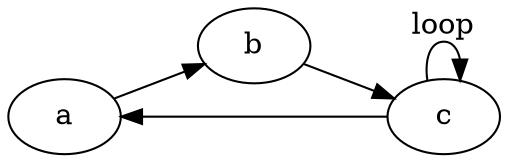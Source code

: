 digraph G {
  rankdir = LR;
  margin = 0;
  a -> b;
  b -> c;
  c -> c [ label = "loop" ];
  c -> a;
}
